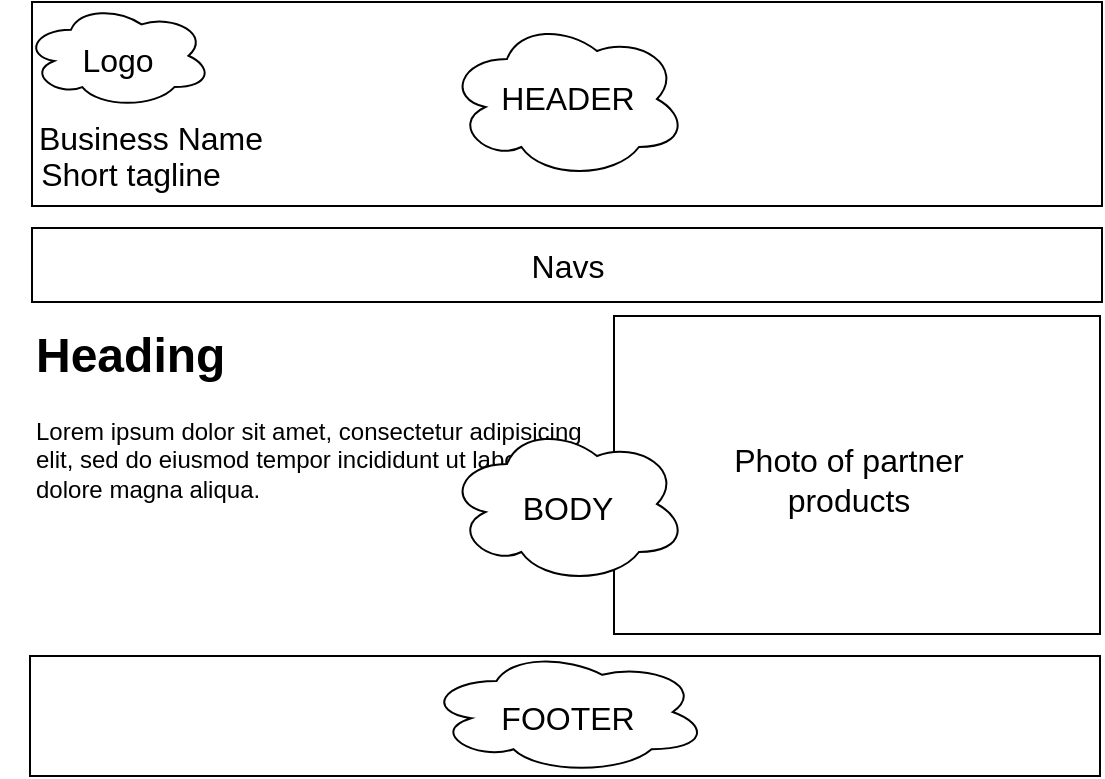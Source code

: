 <mxfile version="24.8.1">
  <diagram id="eeevKGd0vNbHc6JBIhbM" name="Page-1">
    <mxGraphModel dx="955" dy="1286" grid="0" gridSize="10" guides="1" tooltips="1" connect="1" arrows="1" fold="1" page="0" pageScale="1" pageWidth="850" pageHeight="1100" math="0" shadow="0">
      <root>
        <mxCell id="0" />
        <mxCell id="1" parent="0" />
        <mxCell id="SJr62Rq2E9zvQ8nYWQL3-32" value="&lt;h1 style=&quot;margin-top: 0px;&quot;&gt;Heading&lt;/h1&gt;&lt;p&gt;Lorem ipsum dolor sit amet, consectetur adipisicing elit, sed do eiusmod tempor incididunt ut labore et dolore magna aliqua.&lt;/p&gt;" style="text;html=1;whiteSpace=wrap;overflow=hidden;rounded=0;" vertex="1" parent="1">
          <mxGeometry x="-117" y="-322" width="282" height="154" as="geometry" />
        </mxCell>
        <mxCell id="SJr62Rq2E9zvQ8nYWQL3-14" value="" style="rounded=0;whiteSpace=wrap;html=1;" vertex="1" parent="1">
          <mxGeometry x="-117" y="-478" width="535" height="102" as="geometry" />
        </mxCell>
        <mxCell id="SJr62Rq2E9zvQ8nYWQL3-27" value="" style="ellipse;shape=cloud;whiteSpace=wrap;html=1;" vertex="1" parent="1">
          <mxGeometry x="-121" y="-477.25" width="94" height="52.25" as="geometry" />
        </mxCell>
        <mxCell id="SJr62Rq2E9zvQ8nYWQL3-22" value="" style="rounded=0;whiteSpace=wrap;html=1;" vertex="1" parent="1">
          <mxGeometry x="174" y="-321" width="243" height="159" as="geometry" />
        </mxCell>
        <mxCell id="SJr62Rq2E9zvQ8nYWQL3-26" value="" style="ellipse;shape=cloud;whiteSpace=wrap;html=1;" vertex="1" parent="1">
          <mxGeometry x="90.5" y="-267" width="120" height="80" as="geometry" />
        </mxCell>
        <mxCell id="SJr62Rq2E9zvQ8nYWQL3-25" value="" style="ellipse;shape=cloud;whiteSpace=wrap;html=1;" vertex="1" parent="1">
          <mxGeometry x="90.5" y="-469.5" width="120" height="80" as="geometry" />
        </mxCell>
        <mxCell id="SJr62Rq2E9zvQ8nYWQL3-16" value="Logo" style="text;strokeColor=none;fillColor=none;html=1;align=center;verticalAlign=middle;whiteSpace=wrap;rounded=0;fontSize=16;" vertex="1" parent="1">
          <mxGeometry x="-95.5" y="-464.5" width="42" height="30" as="geometry" />
        </mxCell>
        <mxCell id="SJr62Rq2E9zvQ8nYWQL3-17" value="Business Name" style="text;strokeColor=none;fillColor=none;html=1;align=center;verticalAlign=middle;whiteSpace=wrap;rounded=0;fontSize=16;" vertex="1" parent="1">
          <mxGeometry x="-118" y="-425" width="121" height="30" as="geometry" />
        </mxCell>
        <mxCell id="SJr62Rq2E9zvQ8nYWQL3-18" value="Short tagline" style="text;strokeColor=none;fillColor=none;html=1;align=center;verticalAlign=middle;whiteSpace=wrap;rounded=0;fontSize=16;" vertex="1" parent="1">
          <mxGeometry x="-133" y="-407" width="131" height="30" as="geometry" />
        </mxCell>
        <mxCell id="SJr62Rq2E9zvQ8nYWQL3-19" value="HEADER" style="text;strokeColor=none;fillColor=none;html=1;align=center;verticalAlign=middle;whiteSpace=wrap;rounded=0;fontSize=16;" vertex="1" parent="1">
          <mxGeometry x="120.5" y="-445.5" width="60" height="30" as="geometry" />
        </mxCell>
        <mxCell id="SJr62Rq2E9zvQ8nYWQL3-20" value="" style="rounded=0;whiteSpace=wrap;html=1;" vertex="1" parent="1">
          <mxGeometry x="-117" y="-365" width="535" height="37" as="geometry" />
        </mxCell>
        <mxCell id="SJr62Rq2E9zvQ8nYWQL3-21" value="Navs" style="text;strokeColor=none;fillColor=none;html=1;align=center;verticalAlign=middle;whiteSpace=wrap;rounded=0;fontSize=16;" vertex="1" parent="1">
          <mxGeometry x="120.5" y="-361.5" width="60" height="30" as="geometry" />
        </mxCell>
        <mxCell id="SJr62Rq2E9zvQ8nYWQL3-23" value="Photo of partner products" style="text;strokeColor=none;fillColor=none;html=1;align=center;verticalAlign=middle;whiteSpace=wrap;rounded=0;fontSize=16;" vertex="1" parent="1">
          <mxGeometry x="211" y="-254" width="161" height="30" as="geometry" />
        </mxCell>
        <mxCell id="SJr62Rq2E9zvQ8nYWQL3-24" value="BODY" style="text;strokeColor=none;fillColor=none;html=1;align=center;verticalAlign=middle;whiteSpace=wrap;rounded=0;fontSize=16;" vertex="1" parent="1">
          <mxGeometry x="120.5" y="-240" width="60" height="30" as="geometry" />
        </mxCell>
        <mxCell id="SJr62Rq2E9zvQ8nYWQL3-28" value="" style="rounded=0;whiteSpace=wrap;html=1;" vertex="1" parent="1">
          <mxGeometry x="-118" y="-151" width="535" height="60" as="geometry" />
        </mxCell>
        <mxCell id="SJr62Rq2E9zvQ8nYWQL3-29" value="" style="ellipse;shape=cloud;whiteSpace=wrap;html=1;" vertex="1" parent="1">
          <mxGeometry x="80" y="-154" width="141" height="62" as="geometry" />
        </mxCell>
        <mxCell id="SJr62Rq2E9zvQ8nYWQL3-30" value="FOOTER" style="text;strokeColor=none;fillColor=none;html=1;align=center;verticalAlign=middle;whiteSpace=wrap;rounded=0;fontSize=16;" vertex="1" parent="1">
          <mxGeometry x="120.5" y="-135" width="60" height="30" as="geometry" />
        </mxCell>
      </root>
    </mxGraphModel>
  </diagram>
</mxfile>
